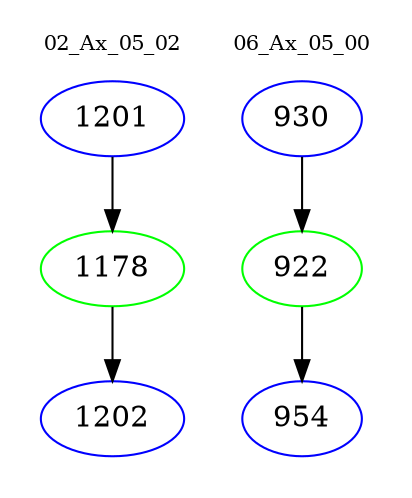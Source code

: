 digraph{
subgraph cluster_0 {
color = white
label = "02_Ax_05_02";
fontsize=10;
T0_1201 [label="1201", color="blue"]
T0_1201 -> T0_1178 [color="black"]
T0_1178 [label="1178", color="green"]
T0_1178 -> T0_1202 [color="black"]
T0_1202 [label="1202", color="blue"]
}
subgraph cluster_1 {
color = white
label = "06_Ax_05_00";
fontsize=10;
T1_930 [label="930", color="blue"]
T1_930 -> T1_922 [color="black"]
T1_922 [label="922", color="green"]
T1_922 -> T1_954 [color="black"]
T1_954 [label="954", color="blue"]
}
}
